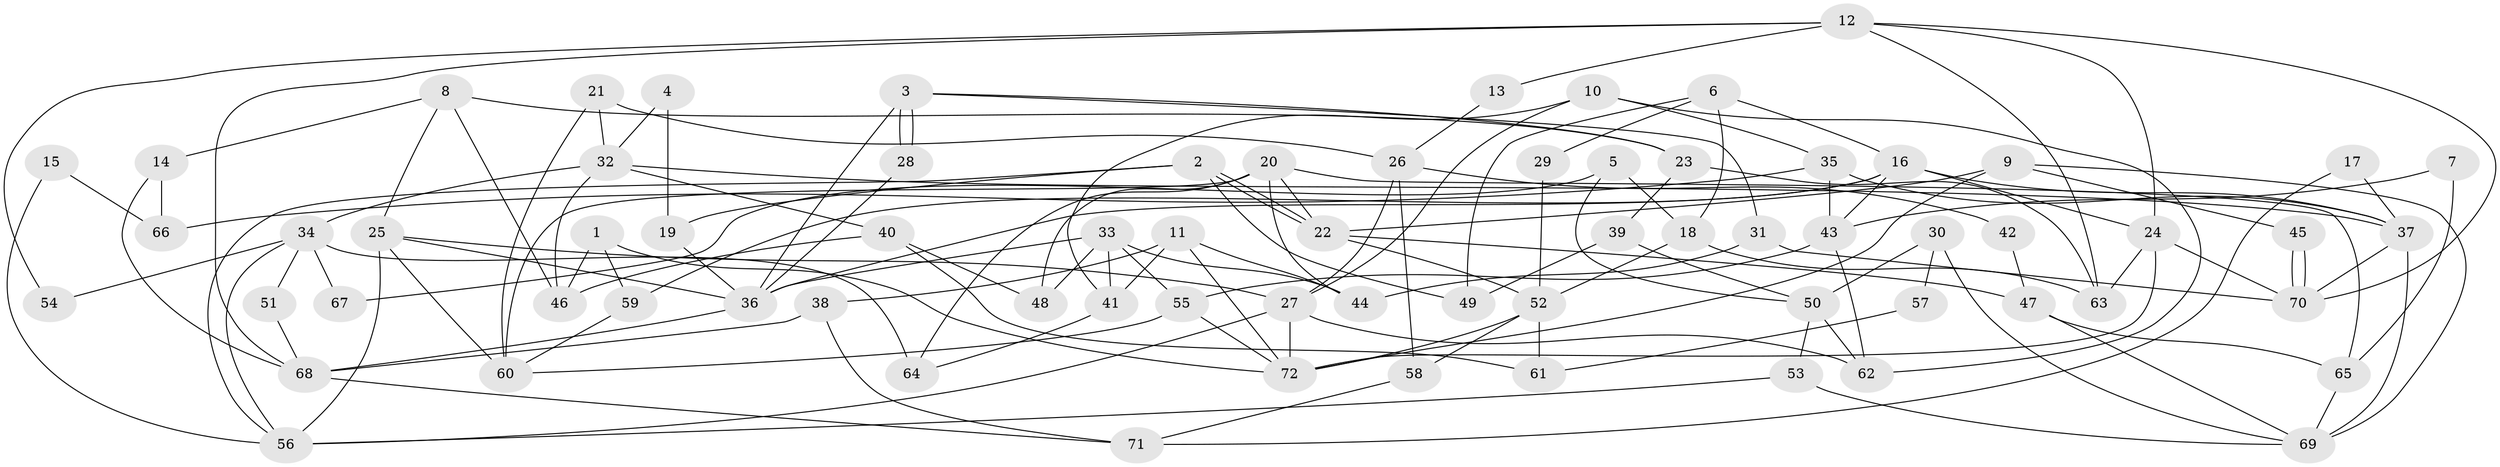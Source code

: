 // Generated by graph-tools (version 1.1) at 2025/15/03/09/25 04:15:18]
// undirected, 72 vertices, 144 edges
graph export_dot {
graph [start="1"]
  node [color=gray90,style=filled];
  1;
  2;
  3;
  4;
  5;
  6;
  7;
  8;
  9;
  10;
  11;
  12;
  13;
  14;
  15;
  16;
  17;
  18;
  19;
  20;
  21;
  22;
  23;
  24;
  25;
  26;
  27;
  28;
  29;
  30;
  31;
  32;
  33;
  34;
  35;
  36;
  37;
  38;
  39;
  40;
  41;
  42;
  43;
  44;
  45;
  46;
  47;
  48;
  49;
  50;
  51;
  52;
  53;
  54;
  55;
  56;
  57;
  58;
  59;
  60;
  61;
  62;
  63;
  64;
  65;
  66;
  67;
  68;
  69;
  70;
  71;
  72;
  1 -- 59;
  1 -- 72;
  1 -- 46;
  2 -- 22;
  2 -- 22;
  2 -- 56;
  2 -- 19;
  2 -- 49;
  3 -- 31;
  3 -- 28;
  3 -- 28;
  3 -- 23;
  3 -- 36;
  4 -- 19;
  4 -- 32;
  5 -- 18;
  5 -- 50;
  5 -- 67;
  6 -- 18;
  6 -- 16;
  6 -- 29;
  6 -- 49;
  7 -- 43;
  7 -- 65;
  8 -- 25;
  8 -- 23;
  8 -- 14;
  8 -- 46;
  9 -- 69;
  9 -- 22;
  9 -- 45;
  9 -- 72;
  10 -- 27;
  10 -- 41;
  10 -- 35;
  10 -- 62;
  11 -- 72;
  11 -- 44;
  11 -- 38;
  11 -- 41;
  12 -- 70;
  12 -- 24;
  12 -- 13;
  12 -- 54;
  12 -- 63;
  12 -- 68;
  13 -- 26;
  14 -- 68;
  14 -- 66;
  15 -- 56;
  15 -- 66;
  16 -- 37;
  16 -- 43;
  16 -- 24;
  16 -- 36;
  16 -- 59;
  17 -- 71;
  17 -- 37;
  18 -- 63;
  18 -- 52;
  19 -- 36;
  20 -- 48;
  20 -- 60;
  20 -- 22;
  20 -- 44;
  20 -- 64;
  20 -- 65;
  21 -- 26;
  21 -- 60;
  21 -- 32;
  22 -- 47;
  22 -- 52;
  23 -- 63;
  23 -- 39;
  24 -- 72;
  24 -- 63;
  24 -- 70;
  25 -- 36;
  25 -- 27;
  25 -- 56;
  25 -- 60;
  26 -- 58;
  26 -- 27;
  26 -- 42;
  27 -- 56;
  27 -- 62;
  27 -- 72;
  28 -- 36;
  29 -- 52;
  30 -- 69;
  30 -- 50;
  30 -- 57;
  31 -- 44;
  31 -- 70;
  32 -- 46;
  32 -- 34;
  32 -- 37;
  32 -- 40;
  33 -- 36;
  33 -- 41;
  33 -- 44;
  33 -- 48;
  33 -- 55;
  34 -- 56;
  34 -- 51;
  34 -- 54;
  34 -- 64;
  34 -- 67;
  35 -- 37;
  35 -- 43;
  35 -- 66;
  36 -- 68;
  37 -- 70;
  37 -- 69;
  38 -- 68;
  38 -- 71;
  39 -- 49;
  39 -- 50;
  40 -- 46;
  40 -- 48;
  40 -- 61;
  41 -- 64;
  42 -- 47;
  43 -- 55;
  43 -- 62;
  45 -- 70;
  45 -- 70;
  47 -- 65;
  47 -- 69;
  50 -- 62;
  50 -- 53;
  51 -- 68;
  52 -- 72;
  52 -- 58;
  52 -- 61;
  53 -- 69;
  53 -- 56;
  55 -- 72;
  55 -- 60;
  57 -- 61;
  58 -- 71;
  59 -- 60;
  65 -- 69;
  68 -- 71;
}
